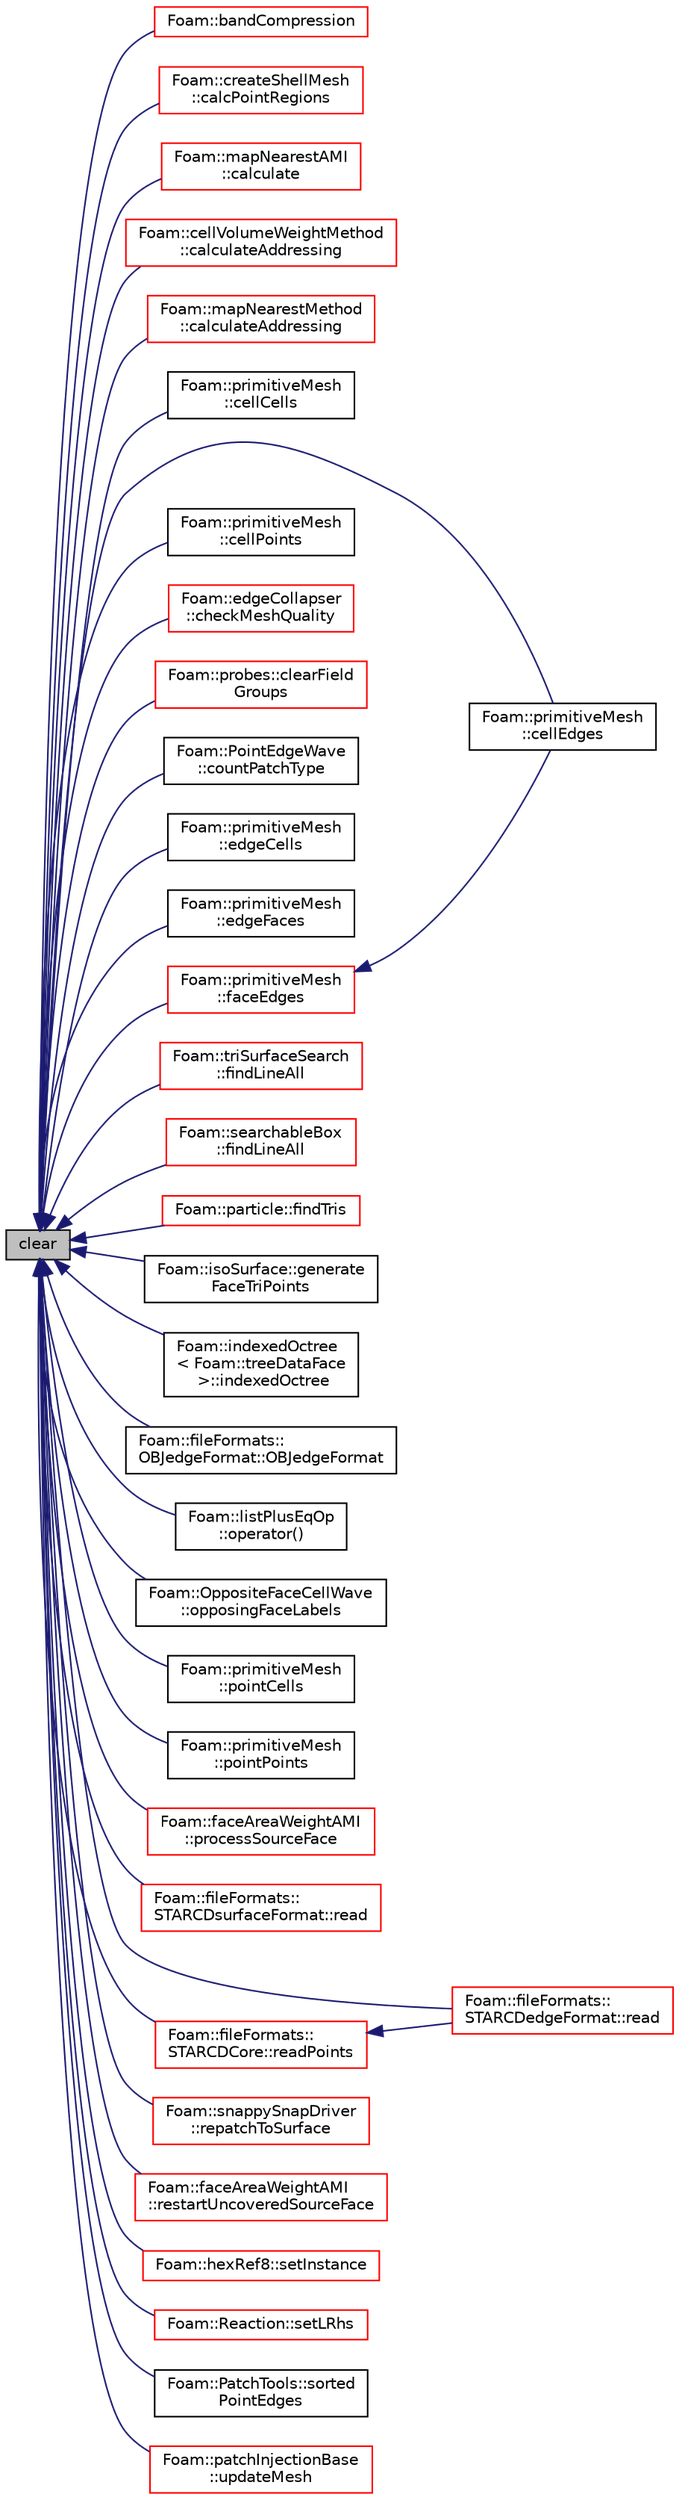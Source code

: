 digraph "clear"
{
  bgcolor="transparent";
  edge [fontname="Helvetica",fontsize="10",labelfontname="Helvetica",labelfontsize="10"];
  node [fontname="Helvetica",fontsize="10",shape=record];
  rankdir="LR";
  Node259 [label="clear",height=0.2,width=0.4,color="black", fillcolor="grey75", style="filled", fontcolor="black"];
  Node259 -> Node260 [dir="back",color="midnightblue",fontsize="10",style="solid",fontname="Helvetica"];
  Node260 [label="Foam::bandCompression",height=0.2,width=0.4,color="red",URL="$a21851.html#a60bfbd643d5b046c94fbaa71e5884846",tooltip="Renumbers the addressing to reduce the band of the matrix. "];
  Node259 -> Node263 [dir="back",color="midnightblue",fontsize="10",style="solid",fontname="Helvetica"];
  Node263 [label="Foam::createShellMesh\l::calcPointRegions",height=0.2,width=0.4,color="red",URL="$a22181.html#abd09fd2558d9fc41e9a503ce2976fe5f",tooltip="Helper: calculate point regions. The point region is the. "];
  Node259 -> Node268 [dir="back",color="midnightblue",fontsize="10",style="solid",fontname="Helvetica"];
  Node268 [label="Foam::mapNearestAMI\l::calculate",height=0.2,width=0.4,color="red",URL="$a26013.html#adb50b94811fe331480805bb885ade5bc",tooltip="Update addressing and weights. "];
  Node259 -> Node270 [dir="back",color="midnightblue",fontsize="10",style="solid",fontname="Helvetica"];
  Node270 [label="Foam::cellVolumeWeightMethod\l::calculateAddressing",height=0.2,width=0.4,color="red",URL="$a30501.html#a781b479382f70d68c7c1c6b58ca7fc30",tooltip="Calculate the mesh-to-mesh addressing and weights. "];
  Node259 -> Node272 [dir="back",color="midnightblue",fontsize="10",style="solid",fontname="Helvetica"];
  Node272 [label="Foam::mapNearestMethod\l::calculateAddressing",height=0.2,width=0.4,color="red",URL="$a30509.html#a781b479382f70d68c7c1c6b58ca7fc30",tooltip="Calculate the mesh-to-mesh addressing and weights. "];
  Node259 -> Node274 [dir="back",color="midnightblue",fontsize="10",style="solid",fontname="Helvetica"];
  Node274 [label="Foam::primitiveMesh\l::cellCells",height=0.2,width=0.4,color="black",URL="$a28685.html#a80af326a8f3ee2abedde8478a762ad5b",tooltip="cellCells using cells. "];
  Node259 -> Node275 [dir="back",color="midnightblue",fontsize="10",style="solid",fontname="Helvetica"];
  Node275 [label="Foam::primitiveMesh\l::cellEdges",height=0.2,width=0.4,color="black",URL="$a28685.html#af1e04408400188172ffdbb2545e6e557",tooltip="cellEdges using cells, pointFaces, edges, pointEdges "];
  Node259 -> Node276 [dir="back",color="midnightblue",fontsize="10",style="solid",fontname="Helvetica"];
  Node276 [label="Foam::primitiveMesh\l::cellPoints",height=0.2,width=0.4,color="black",URL="$a28685.html#ab53e37c4c6f5343bc3c97c2f9ebf0161",tooltip="cellPoints using cells "];
  Node259 -> Node277 [dir="back",color="midnightblue",fontsize="10",style="solid",fontname="Helvetica"];
  Node277 [label="Foam::edgeCollapser\l::checkMeshQuality",height=0.2,width=0.4,color="red",URL="$a22401.html#a05c592dbdbe3fcc0728c2595750b5982",tooltip="Check mesh and mark points on faces in error. "];
  Node259 -> Node281 [dir="back",color="midnightblue",fontsize="10",style="solid",fontname="Helvetica"];
  Node281 [label="Foam::probes::clearField\lGroups",height=0.2,width=0.4,color="red",URL="$a30541.html#a374e362786a62e11c9ae6b1cc504562b",tooltip="Clear old field groups. "];
  Node259 -> Node283 [dir="back",color="midnightblue",fontsize="10",style="solid",fontname="Helvetica"];
  Node283 [label="Foam::PointEdgeWave\l::countPatchType",height=0.2,width=0.4,color="black",URL="$a25989.html#a774d50194a0ab5809347d4eb20808ff6"];
  Node259 -> Node284 [dir="back",color="midnightblue",fontsize="10",style="solid",fontname="Helvetica"];
  Node284 [label="Foam::primitiveMesh\l::edgeCells",height=0.2,width=0.4,color="black",URL="$a28685.html#a5d07940b4f2c9d0e5a60a13943fb3023",tooltip="edgeCells using pointFaces, edges, pointEdges "];
  Node259 -> Node285 [dir="back",color="midnightblue",fontsize="10",style="solid",fontname="Helvetica"];
  Node285 [label="Foam::primitiveMesh\l::edgeFaces",height=0.2,width=0.4,color="black",URL="$a28685.html#ad873263059fd0b4758b0994795a01f0f",tooltip="edgeFaces using pointFaces, edges, pointEdges "];
  Node259 -> Node286 [dir="back",color="midnightblue",fontsize="10",style="solid",fontname="Helvetica"];
  Node286 [label="Foam::primitiveMesh\l::faceEdges",height=0.2,width=0.4,color="red",URL="$a28685.html#adbfcf489a527a07c33d684834faace79"];
  Node286 -> Node275 [dir="back",color="midnightblue",fontsize="10",style="solid",fontname="Helvetica"];
  Node259 -> Node369 [dir="back",color="midnightblue",fontsize="10",style="solid",fontname="Helvetica"];
  Node369 [label="Foam::triSurfaceSearch\l::findLineAll",height=0.2,width=0.4,color="red",URL="$a26665.html#a5e63f04a1541adfa6c94a36d3885275a",tooltip="Calculate all intersections from start to end. "];
  Node259 -> Node406 [dir="back",color="midnightblue",fontsize="10",style="solid",fontname="Helvetica"];
  Node406 [label="Foam::searchableBox\l::findLineAll",height=0.2,width=0.4,color="red",URL="$a26345.html#ae09d8175a17fc501716d4908c3b8188c",tooltip="Get all intersections in order from start to end. "];
  Node259 -> Node409 [dir="back",color="midnightblue",fontsize="10",style="solid",fontname="Helvetica"];
  Node409 [label="Foam::particle::findTris",height=0.2,width=0.4,color="red",URL="$a24721.html#adbfa775c92a044180e396dbe137da73b",tooltip="Find the tet tri faces between position and tet centre. "];
  Node259 -> Node410 [dir="back",color="midnightblue",fontsize="10",style="solid",fontname="Helvetica"];
  Node410 [label="Foam::isoSurface::generate\lFaceTriPoints",height=0.2,width=0.4,color="black",URL="$a30621.html#a1034457d125c8730a27303a7db39b6e5"];
  Node259 -> Node411 [dir="back",color="midnightblue",fontsize="10",style="solid",fontname="Helvetica"];
  Node411 [label="Foam::indexedOctree\l\< Foam::treeDataFace\l \>::indexedOctree",height=0.2,width=0.4,color="black",URL="$a26157.html#a7cafaee8b342fe6c0f4fddd6b0e8cb59",tooltip="Construct from shapes. "];
  Node259 -> Node412 [dir="back",color="midnightblue",fontsize="10",style="solid",fontname="Helvetica"];
  Node412 [label="Foam::fileFormats::\lOBJedgeFormat::OBJedgeFormat",height=0.2,width=0.4,color="black",URL="$a22537.html#abc38f385701f6650c3f6d4f80953dc83",tooltip="Construct from file name. "];
  Node259 -> Node413 [dir="back",color="midnightblue",fontsize="10",style="solid",fontname="Helvetica"];
  Node413 [label="Foam::listPlusEqOp\l::operator()",height=0.2,width=0.4,color="black",URL="$a25925.html#a2bca5855a51bffee2f0fe2aacc4aba10"];
  Node259 -> Node414 [dir="back",color="midnightblue",fontsize="10",style="solid",fontname="Helvetica"];
  Node414 [label="Foam::OppositeFaceCellWave\l::opposingFaceLabels",height=0.2,width=0.4,color="black",URL="$a30305.html#aafb23cecea2749275cc7727059006e38",tooltip="Determine &#39;opposite&#39; faces (= faces not sharing a vertex) on cell. "];
  Node259 -> Node415 [dir="back",color="midnightblue",fontsize="10",style="solid",fontname="Helvetica"];
  Node415 [label="Foam::primitiveMesh\l::pointCells",height=0.2,width=0.4,color="black",URL="$a28685.html#ae6985126b1c1cb19bba1c06e5264dd96",tooltip="pointCells using pointFaces "];
  Node259 -> Node416 [dir="back",color="midnightblue",fontsize="10",style="solid",fontname="Helvetica"];
  Node416 [label="Foam::primitiveMesh\l::pointPoints",height=0.2,width=0.4,color="black",URL="$a28685.html#ab62011ac5aa431981fdb0960460225c1",tooltip="pointPoints using edges, pointEdges "];
  Node259 -> Node417 [dir="back",color="midnightblue",fontsize="10",style="solid",fontname="Helvetica"];
  Node417 [label="Foam::faceAreaWeightAMI\l::processSourceFace",height=0.2,width=0.4,color="red",URL="$a26009.html#a7e5332841dc7da9ee8e89a6552bc5fd2",tooltip="Determine overlap contributions for source face srcFacei. "];
  Node259 -> Node419 [dir="back",color="midnightblue",fontsize="10",style="solid",fontname="Helvetica"];
  Node419 [label="Foam::fileFormats::\lSTARCDsurfaceFormat::read",height=0.2,width=0.4,color="red",URL="$a30889.html#a464ebd67acbdff0014d4dae69e3ec4be",tooltip="Read from file. "];
  Node259 -> Node422 [dir="back",color="midnightblue",fontsize="10",style="solid",fontname="Helvetica"];
  Node422 [label="Foam::fileFormats::\lSTARCDedgeFormat::read",height=0.2,width=0.4,color="red",URL="$a22541.html#a464ebd67acbdff0014d4dae69e3ec4be",tooltip="Read from file. "];
  Node259 -> Node425 [dir="back",color="midnightblue",fontsize="10",style="solid",fontname="Helvetica"];
  Node425 [label="Foam::fileFormats::\lSTARCDCore::readPoints",height=0.2,width=0.4,color="red",URL="$a22649.html#a72132a8799b05e40e6436869b5f17693",tooltip="Read points from a (.vrt) file. "];
  Node425 -> Node422 [dir="back",color="midnightblue",fontsize="10",style="solid",fontname="Helvetica"];
  Node259 -> Node432 [dir="back",color="midnightblue",fontsize="10",style="solid",fontname="Helvetica"];
  Node432 [label="Foam::snappySnapDriver\l::repatchToSurface",height=0.2,width=0.4,color="red",URL="$a25921.html#abf0c9c836463b6164ef331dce238b2fa",tooltip="Repatch faces according to surface nearest the face centre. "];
  Node259 -> Node443 [dir="back",color="midnightblue",fontsize="10",style="solid",fontname="Helvetica"];
  Node443 [label="Foam::faceAreaWeightAMI\l::restartUncoveredSourceFace",height=0.2,width=0.4,color="red",URL="$a26009.html#a26c34ec78993c9046193c1a5e0ca9099",tooltip="Attempt to re-evaluate source faces that have not been included. "];
  Node259 -> Node446 [dir="back",color="midnightblue",fontsize="10",style="solid",fontname="Helvetica"];
  Node446 [label="Foam::hexRef8::setInstance",height=0.2,width=0.4,color="red",URL="$a22413.html#af44817e5a0340574e0dd5d2d863d75d1"];
  Node259 -> Node458 [dir="back",color="midnightblue",fontsize="10",style="solid",fontname="Helvetica"];
  Node458 [label="Foam::Reaction::setLRhs",height=0.2,width=0.4,color="red",URL="$a31677.html#a5ff69c41b3345ee1f99e8bf85967b433",tooltip="Construct the left- and right-hand-side reaction coefficients. "];
  Node259 -> Node461 [dir="back",color="midnightblue",fontsize="10",style="solid",fontname="Helvetica"];
  Node461 [label="Foam::PatchTools::sorted\lPointEdges",height=0.2,width=0.4,color="black",URL="$a28681.html#ade266c84d472629a66d2ec0f9c8f2ff9"];
  Node259 -> Node462 [dir="back",color="midnightblue",fontsize="10",style="solid",fontname="Helvetica"];
  Node462 [label="Foam::patchInjectionBase\l::updateMesh",height=0.2,width=0.4,color="red",URL="$a25229.html#a6d43ae10cf9dba5b6063e706ab5534e3",tooltip="Update patch geometry and derived info for injection locations. "];
}
